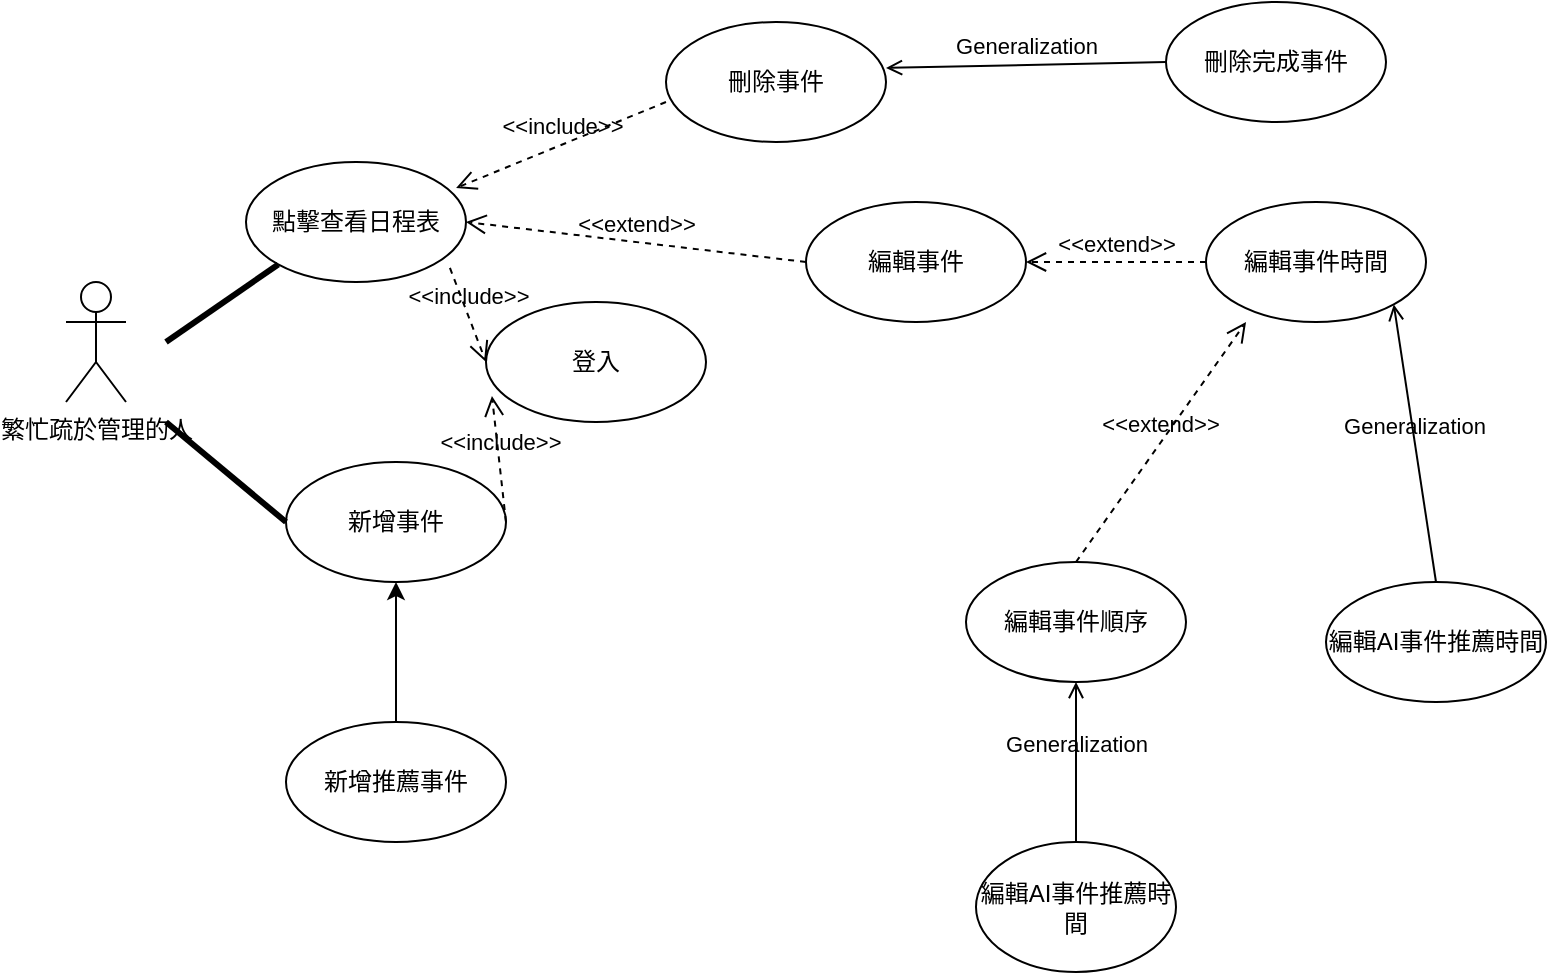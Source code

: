 <mxfile version="24.8.3">
  <diagram name="第 1 页" id="Jj3UkCcf70LYA5oVNf9b">
    <mxGraphModel dx="1621" dy="386" grid="1" gridSize="10" guides="1" tooltips="1" connect="1" arrows="1" fold="1" page="1" pageScale="1" pageWidth="827" pageHeight="1169" math="0" shadow="0">
      <root>
        <mxCell id="0" />
        <mxCell id="1" parent="0" />
        <mxCell id="_R3BB7dawXil-FJ_AwLg-1" value="繁忙疏於管理的人" style="shape=umlActor;verticalLabelPosition=bottom;verticalAlign=top;html=1;" parent="1" vertex="1">
          <mxGeometry x="30" y="150" width="30" height="60" as="geometry" />
        </mxCell>
        <mxCell id="_R3BB7dawXil-FJ_AwLg-2" value="點擊查看日程表" style="ellipse;html=1;whiteSpace=wrap;" parent="1" vertex="1">
          <mxGeometry x="120" y="90" width="110" height="60" as="geometry" />
        </mxCell>
        <mxCell id="_R3BB7dawXil-FJ_AwLg-3" value="&amp;lt;&amp;lt;include&amp;gt;&amp;gt;" style="endArrow=open;startArrow=none;endFill=0;startFill=0;endSize=8;html=1;verticalAlign=bottom;dashed=1;labelBackgroundColor=none;rounded=0;entryX=0.955;entryY=0.217;entryDx=0;entryDy=0;entryPerimeter=0;" parent="1" target="_R3BB7dawXil-FJ_AwLg-2" edge="1">
          <mxGeometry width="160" relative="1" as="geometry">
            <mxPoint x="330" y="60" as="sourcePoint" />
            <mxPoint x="490" y="80" as="targetPoint" />
          </mxGeometry>
        </mxCell>
        <mxCell id="_R3BB7dawXil-FJ_AwLg-4" value="刪除事件" style="ellipse;html=1;whiteSpace=wrap;" parent="1" vertex="1">
          <mxGeometry x="330" y="20" width="110" height="60" as="geometry" />
        </mxCell>
        <mxCell id="_R3BB7dawXil-FJ_AwLg-5" value="Generalization" style="html=1;verticalAlign=bottom;labelBackgroundColor=none;endArrow=open;endFill=0;rounded=0;entryX=1;entryY=0.383;entryDx=0;entryDy=0;entryPerimeter=0;exitX=0;exitY=0.5;exitDx=0;exitDy=0;" parent="1" source="_R3BB7dawXil-FJ_AwLg-6" target="_R3BB7dawXil-FJ_AwLg-4" edge="1">
          <mxGeometry width="160" relative="1" as="geometry">
            <mxPoint x="600" y="43" as="sourcePoint" />
            <mxPoint x="610" y="70" as="targetPoint" />
          </mxGeometry>
        </mxCell>
        <mxCell id="_R3BB7dawXil-FJ_AwLg-6" value="&lt;div&gt;刪除完成事件&lt;/div&gt;" style="ellipse;html=1;whiteSpace=wrap;" parent="1" vertex="1">
          <mxGeometry x="580" y="10" width="110" height="60" as="geometry" />
        </mxCell>
        <mxCell id="_R3BB7dawXil-FJ_AwLg-7" value="" style="endArrow=none;startArrow=none;endFill=0;startFill=0;endSize=8;html=1;verticalAlign=bottom;labelBackgroundColor=none;strokeWidth=3;rounded=0;entryX=0;entryY=1;entryDx=0;entryDy=0;" parent="1" target="_R3BB7dawXil-FJ_AwLg-2" edge="1">
          <mxGeometry width="160" relative="1" as="geometry">
            <mxPoint x="80" y="180" as="sourcePoint" />
            <mxPoint x="420" y="190" as="targetPoint" />
          </mxGeometry>
        </mxCell>
        <mxCell id="_R3BB7dawXil-FJ_AwLg-14" value="" style="edgeStyle=orthogonalEdgeStyle;rounded=0;orthogonalLoop=1;jettySize=auto;html=1;" parent="1" source="_R3BB7dawXil-FJ_AwLg-9" target="_R3BB7dawXil-FJ_AwLg-11" edge="1">
          <mxGeometry relative="1" as="geometry" />
        </mxCell>
        <mxCell id="_R3BB7dawXil-FJ_AwLg-9" value="新增推薦事件" style="ellipse;html=1;whiteSpace=wrap;" parent="1" vertex="1">
          <mxGeometry x="140" y="370" width="110" height="60" as="geometry" />
        </mxCell>
        <mxCell id="_R3BB7dawXil-FJ_AwLg-11" value="新增事件" style="ellipse;html=1;whiteSpace=wrap;" parent="1" vertex="1">
          <mxGeometry x="140" y="240" width="110" height="60" as="geometry" />
        </mxCell>
        <mxCell id="_R3BB7dawXil-FJ_AwLg-19" value="" style="endArrow=none;startArrow=none;endFill=0;startFill=0;endSize=8;html=1;verticalAlign=bottom;labelBackgroundColor=none;strokeWidth=3;rounded=0;entryX=0;entryY=0.5;entryDx=0;entryDy=0;" parent="1" target="_R3BB7dawXil-FJ_AwLg-11" edge="1">
          <mxGeometry width="160" relative="1" as="geometry">
            <mxPoint x="80" y="220" as="sourcePoint" />
            <mxPoint x="146" y="151" as="targetPoint" />
          </mxGeometry>
        </mxCell>
        <mxCell id="_R3BB7dawXil-FJ_AwLg-23" value="&amp;lt;&amp;lt;include&amp;gt;&amp;gt;" style="endArrow=open;startArrow=none;endFill=0;startFill=0;endSize=8;html=1;verticalAlign=bottom;dashed=1;labelBackgroundColor=none;rounded=0;exitX=1;exitY=0.5;exitDx=0;exitDy=0;entryX=0.027;entryY=0.783;entryDx=0;entryDy=0;entryPerimeter=0;" parent="1" source="_R3BB7dawXil-FJ_AwLg-11" target="_R3BB7dawXil-FJ_AwLg-25" edge="1">
          <mxGeometry width="160" relative="1" as="geometry">
            <mxPoint x="355" y="200" as="sourcePoint" />
            <mxPoint x="280" y="200" as="targetPoint" />
          </mxGeometry>
        </mxCell>
        <mxCell id="_R3BB7dawXil-FJ_AwLg-24" value="&amp;lt;&amp;lt;include&amp;gt;&amp;gt;" style="endArrow=open;startArrow=none;endFill=0;startFill=0;endSize=8;html=1;verticalAlign=bottom;dashed=1;labelBackgroundColor=none;rounded=0;exitX=0.927;exitY=0.883;exitDx=0;exitDy=0;exitPerimeter=0;entryX=0;entryY=0.5;entryDx=0;entryDy=0;" parent="1" source="_R3BB7dawXil-FJ_AwLg-2" target="_R3BB7dawXil-FJ_AwLg-25" edge="1">
          <mxGeometry width="160" relative="1" as="geometry">
            <mxPoint x="240" y="160" as="sourcePoint" />
            <mxPoint x="280" y="190" as="targetPoint" />
          </mxGeometry>
        </mxCell>
        <mxCell id="_R3BB7dawXil-FJ_AwLg-25" value="登入" style="ellipse;html=1;whiteSpace=wrap;" parent="1" vertex="1">
          <mxGeometry x="240" y="160" width="110" height="60" as="geometry" />
        </mxCell>
        <mxCell id="_R3BB7dawXil-FJ_AwLg-26" value="&lt;div&gt;編輯事件&lt;/div&gt;" style="ellipse;html=1;whiteSpace=wrap;" parent="1" vertex="1">
          <mxGeometry x="400" y="110" width="110" height="60" as="geometry" />
        </mxCell>
        <mxCell id="_R3BB7dawXil-FJ_AwLg-29" value="&amp;lt;&amp;lt;extend&amp;gt;&amp;gt;" style="endArrow=open;startArrow=none;endFill=0;startFill=0;endSize=8;html=1;verticalAlign=bottom;dashed=1;labelBackgroundColor=none;rounded=0;entryX=1;entryY=0.5;entryDx=0;entryDy=0;exitX=0;exitY=0.5;exitDx=0;exitDy=0;" parent="1" source="_R3BB7dawXil-FJ_AwLg-26" target="_R3BB7dawXil-FJ_AwLg-2" edge="1">
          <mxGeometry width="160" relative="1" as="geometry">
            <mxPoint x="405" y="98.5" as="sourcePoint" />
            <mxPoint x="300" y="141.5" as="targetPoint" />
          </mxGeometry>
        </mxCell>
        <mxCell id="_R3BB7dawXil-FJ_AwLg-30" value="&lt;div&gt;編輯事件時間&lt;/div&gt;" style="ellipse;html=1;whiteSpace=wrap;" parent="1" vertex="1">
          <mxGeometry x="600" y="110" width="110" height="60" as="geometry" />
        </mxCell>
        <mxCell id="_R3BB7dawXil-FJ_AwLg-32" value="&amp;lt;&amp;lt;extend&amp;gt;&amp;gt;" style="endArrow=open;startArrow=none;endFill=0;startFill=0;endSize=8;html=1;verticalAlign=bottom;dashed=1;labelBackgroundColor=none;rounded=0;entryX=1;entryY=0.5;entryDx=0;entryDy=0;exitX=0;exitY=0.5;exitDx=0;exitDy=0;" parent="1" source="_R3BB7dawXil-FJ_AwLg-30" target="_R3BB7dawXil-FJ_AwLg-26" edge="1">
          <mxGeometry width="160" relative="1" as="geometry">
            <mxPoint x="410" y="150" as="sourcePoint" />
            <mxPoint x="240" y="130" as="targetPoint" />
          </mxGeometry>
        </mxCell>
        <mxCell id="_R3BB7dawXil-FJ_AwLg-33" value="Generalization" style="html=1;verticalAlign=bottom;labelBackgroundColor=none;endArrow=open;endFill=0;rounded=0;entryX=1;entryY=1;entryDx=0;entryDy=0;exitX=0.5;exitY=0;exitDx=0;exitDy=0;" parent="1" source="_R3BB7dawXil-FJ_AwLg-34" target="_R3BB7dawXil-FJ_AwLg-30" edge="1">
          <mxGeometry width="160" relative="1" as="geometry">
            <mxPoint x="690" y="300" as="sourcePoint" />
            <mxPoint x="550" y="303" as="targetPoint" />
          </mxGeometry>
        </mxCell>
        <mxCell id="_R3BB7dawXil-FJ_AwLg-34" value="&lt;div&gt;編輯AI事件推薦時間&lt;/div&gt;" style="ellipse;html=1;whiteSpace=wrap;" parent="1" vertex="1">
          <mxGeometry x="660" y="300" width="110" height="60" as="geometry" />
        </mxCell>
        <mxCell id="_R3BB7dawXil-FJ_AwLg-35" value="&amp;lt;&amp;lt;extend&amp;gt;&amp;gt;" style="endArrow=open;startArrow=none;endFill=0;startFill=0;endSize=8;html=1;verticalAlign=bottom;dashed=1;labelBackgroundColor=none;rounded=0;entryX=0.182;entryY=1;entryDx=0;entryDy=0;entryPerimeter=0;exitX=0.5;exitY=0;exitDx=0;exitDy=0;" parent="1" source="_R3BB7dawXil-FJ_AwLg-37" target="_R3BB7dawXil-FJ_AwLg-30" edge="1">
          <mxGeometry width="160" relative="1" as="geometry">
            <mxPoint x="560" y="290" as="sourcePoint" />
            <mxPoint x="510" y="300" as="targetPoint" />
          </mxGeometry>
        </mxCell>
        <mxCell id="_R3BB7dawXil-FJ_AwLg-37" value="&lt;div&gt;編輯事件順序&lt;/div&gt;" style="ellipse;html=1;whiteSpace=wrap;" parent="1" vertex="1">
          <mxGeometry x="480" y="290" width="110" height="60" as="geometry" />
        </mxCell>
        <mxCell id="_R3BB7dawXil-FJ_AwLg-38" value="Generalization" style="html=1;verticalAlign=bottom;labelBackgroundColor=none;endArrow=open;endFill=0;rounded=0;entryX=0.5;entryY=1;entryDx=0;entryDy=0;exitX=0.5;exitY=0;exitDx=0;exitDy=0;" parent="1" source="_R3BB7dawXil-FJ_AwLg-39" target="_R3BB7dawXil-FJ_AwLg-37" edge="1">
          <mxGeometry width="160" relative="1" as="geometry">
            <mxPoint x="535" y="420" as="sourcePoint" />
            <mxPoint x="704" y="171" as="targetPoint" />
          </mxGeometry>
        </mxCell>
        <mxCell id="_R3BB7dawXil-FJ_AwLg-39" value="編輯AI事件推薦時間" style="ellipse;html=1;whiteSpace=wrap;" parent="1" vertex="1">
          <mxGeometry x="485" y="430" width="100" height="65" as="geometry" />
        </mxCell>
      </root>
    </mxGraphModel>
  </diagram>
</mxfile>
